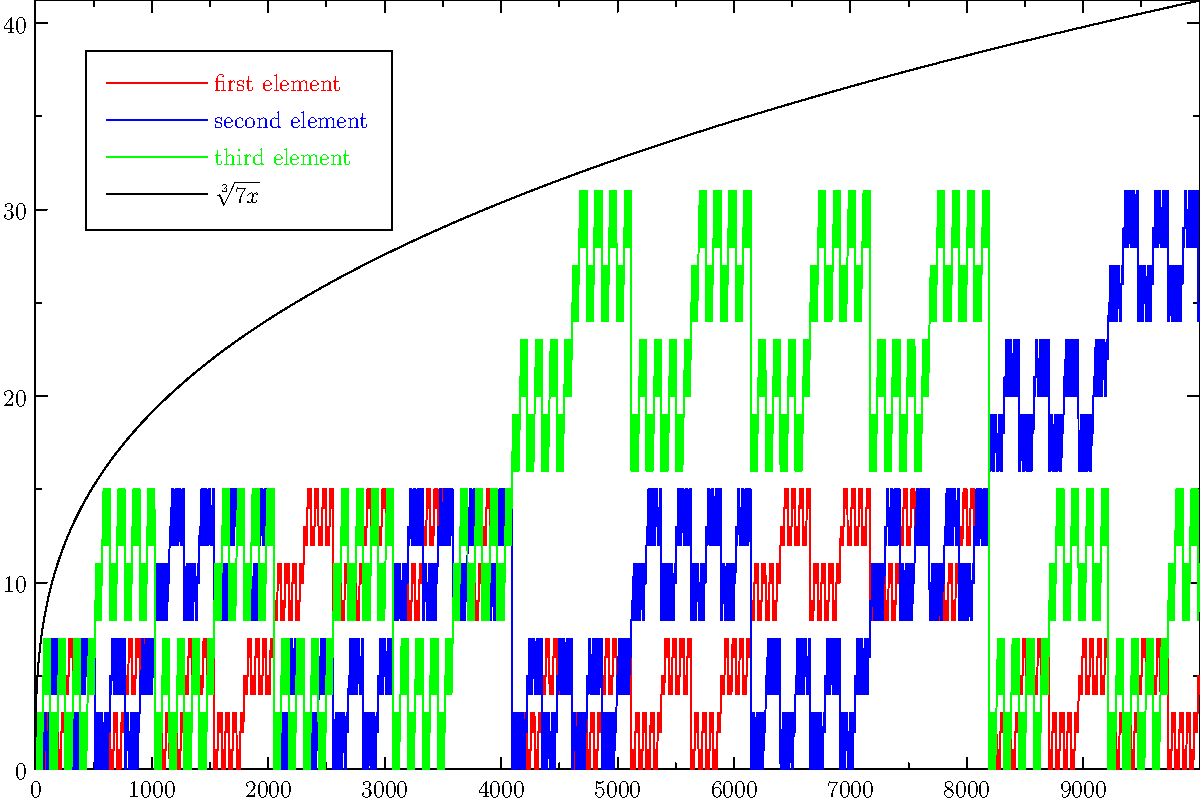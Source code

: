 import graph;

size(600,400,IgnoreAspect);

triple untriple(int i) {
  int x = 0;
  int y = 0;
  int z = 0;
  int j = 2;
  int out_mask = 1;
  while (i != 0) {
    if (i % 2 != 0) {
      if (j == 0) {
        x += out_mask;
      } else if (j == 1) {
        y += out_mask;
      } else {
        z += out_mask;
      }
    }
    if (j == 0) {
      j = 2;
      out_mask *= 2;
    } else if (j == 1) {
      j = 0;
    } else {
      j = 1;
    }
    i #= 2;
  }
  return (x, y, z);
}

real[] x={};
real[] y1={};
real[] y2={};
real[] y3={};
for (int i = 0; i < 10000; ++i) {
  x.push(i);
  y1.push(untriple(i).x);
  y2.push(untriple(i).y);
  y3.push(untriple(i).z);
}
real[] z=(7*x)^(1/3);

draw(graph(x,y1),red,"first element");
draw(graph(x,y2),blue,"second element");
draw(graph(x,y3),green,"third element");
draw(graph(x,z),black,"$\sqrt[3]{7x}$");

xaxis(BottomTop,LeftTicks);
yaxis(LeftRight, RightTicks);
add(legend(),point(NW),(25,-25),UnFill);
